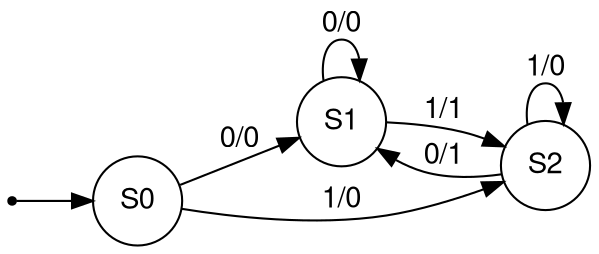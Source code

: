 digraph finite_state_machine {
	fontname="Helvetica,Arial,sans-serif"
	node [fontname="Helvetica,Arial,sans-serif"]
	edge [fontname="Helvetica,Arial,sans-serif"]
	rankdir=LR;
	node [shape = point]; S;
	node [shape = circle];
	S -> S0;
	S0 -> S1 [label = "0/0"];
	S0 -> S2 [label = "1/0"];
	S1 -> S1 [label = "0/0"];
	S1 -> S2 [label = "1/1"];
	S2 -> S1 [label = "0/1"];
	S2 -> S2 [label = "1/0"];
}
